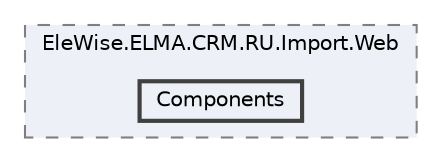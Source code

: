 digraph "Web/Modules/EleWise.ELMA.CRM.RU.Import.Web/Components"
{
 // LATEX_PDF_SIZE
  bgcolor="transparent";
  edge [fontname=Helvetica,fontsize=10,labelfontname=Helvetica,labelfontsize=10];
  node [fontname=Helvetica,fontsize=10,shape=box,height=0.2,width=0.4];
  compound=true
  subgraph clusterdir_97a9e084c869e44226da457a0b62d1f2 {
    graph [ bgcolor="#edf0f7", pencolor="grey50", label="EleWise.ELMA.CRM.RU.Import.Web", fontname=Helvetica,fontsize=10 style="filled,dashed", URL="dir_97a9e084c869e44226da457a0b62d1f2.html",tooltip=""]
  dir_db4c5bc976d645eb06a344e84d85b869 [label="Components", fillcolor="#edf0f7", color="grey25", style="filled,bold", URL="dir_db4c5bc976d645eb06a344e84d85b869.html",tooltip=""];
  }
}
